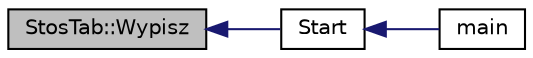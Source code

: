 digraph G
{
  edge [fontname="Helvetica",fontsize="10",labelfontname="Helvetica",labelfontsize="10"];
  node [fontname="Helvetica",fontsize="10",shape=record];
  rankdir="LR";
  Node1 [label="StosTab::Wypisz",height=0.2,width=0.4,color="black", fillcolor="grey75", style="filled" fontcolor="black"];
  Node1 -> Node2 [dir="back",color="midnightblue",fontsize="10",style="solid",fontname="Helvetica"];
  Node2 [label="Start",height=0.2,width=0.4,color="black", fillcolor="white", style="filled",URL="$funkcje_8cpp.html#a6e69b8076e8103fe9d3a941fedbbbd5a",tooltip="Funkcja Start obslugujaca wywolanie algorytmu i mierzenie czasu wykonania."];
  Node2 -> Node3 [dir="back",color="midnightblue",fontsize="10",style="solid",fontname="Helvetica"];
  Node3 [label="main",height=0.2,width=0.4,color="black", fillcolor="white", style="filled",URL="$main_8cpp.html#ae66f6b31b5ad750f1fe042a706a4e3d4",tooltip="W funkcji main wywolywana jest funkcja, wczytujaca plik z liczbami. Nastepnie wywolana zostaje funkcj..."];
}
